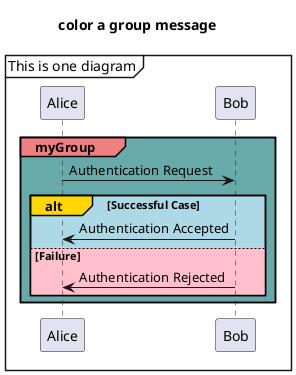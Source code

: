 @startuml

mainframe This is one diagram

title color a group message

group#LightCoral #66AAAA myGroup
    Alice -> Bob : Authentication Request

    alt#gold #LightBlue Successful Case
        Alice <- Bob : Authentication Accepted
    else #pink Failure
        Alice <- Bob : Authentication Rejected
    end
end

@enduml
